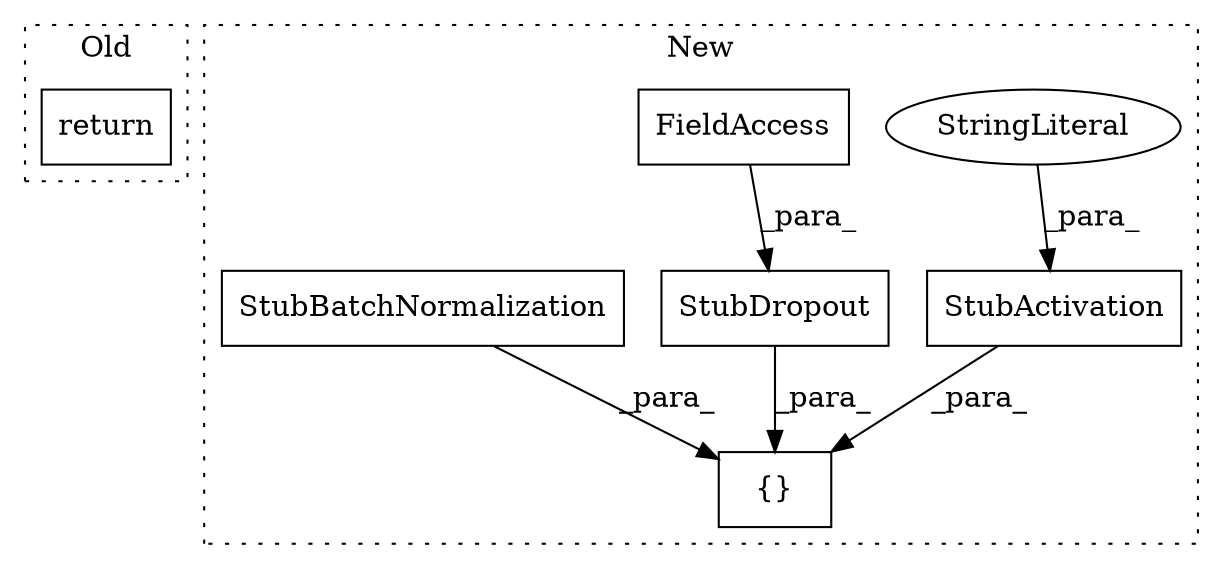 digraph G {
subgraph cluster0 {
1 [label="return" a="41" s="2803" l="7" shape="box"];
label = "Old";
style="dotted";
}
subgraph cluster1 {
2 [label="StubActivation" a="32" s="2877,2898" l="15,1" shape="box"];
3 [label="{}" a="4" s="2851,2968" l="1,1" shape="box"];
4 [label="StringLiteral" a="45" s="2892" l="6" shape="ellipse"];
5 [label="StubDropout" a="32" s="2929,2967" l="12,1" shape="box"];
6 [label="FieldAccess" a="22" s="2941" l="26" shape="box"];
7 [label="StubBatchNormalization" a="32" s="2852" l="24" shape="box"];
label = "New";
style="dotted";
}
2 -> 3 [label="_para_"];
4 -> 2 [label="_para_"];
5 -> 3 [label="_para_"];
6 -> 5 [label="_para_"];
7 -> 3 [label="_para_"];
}